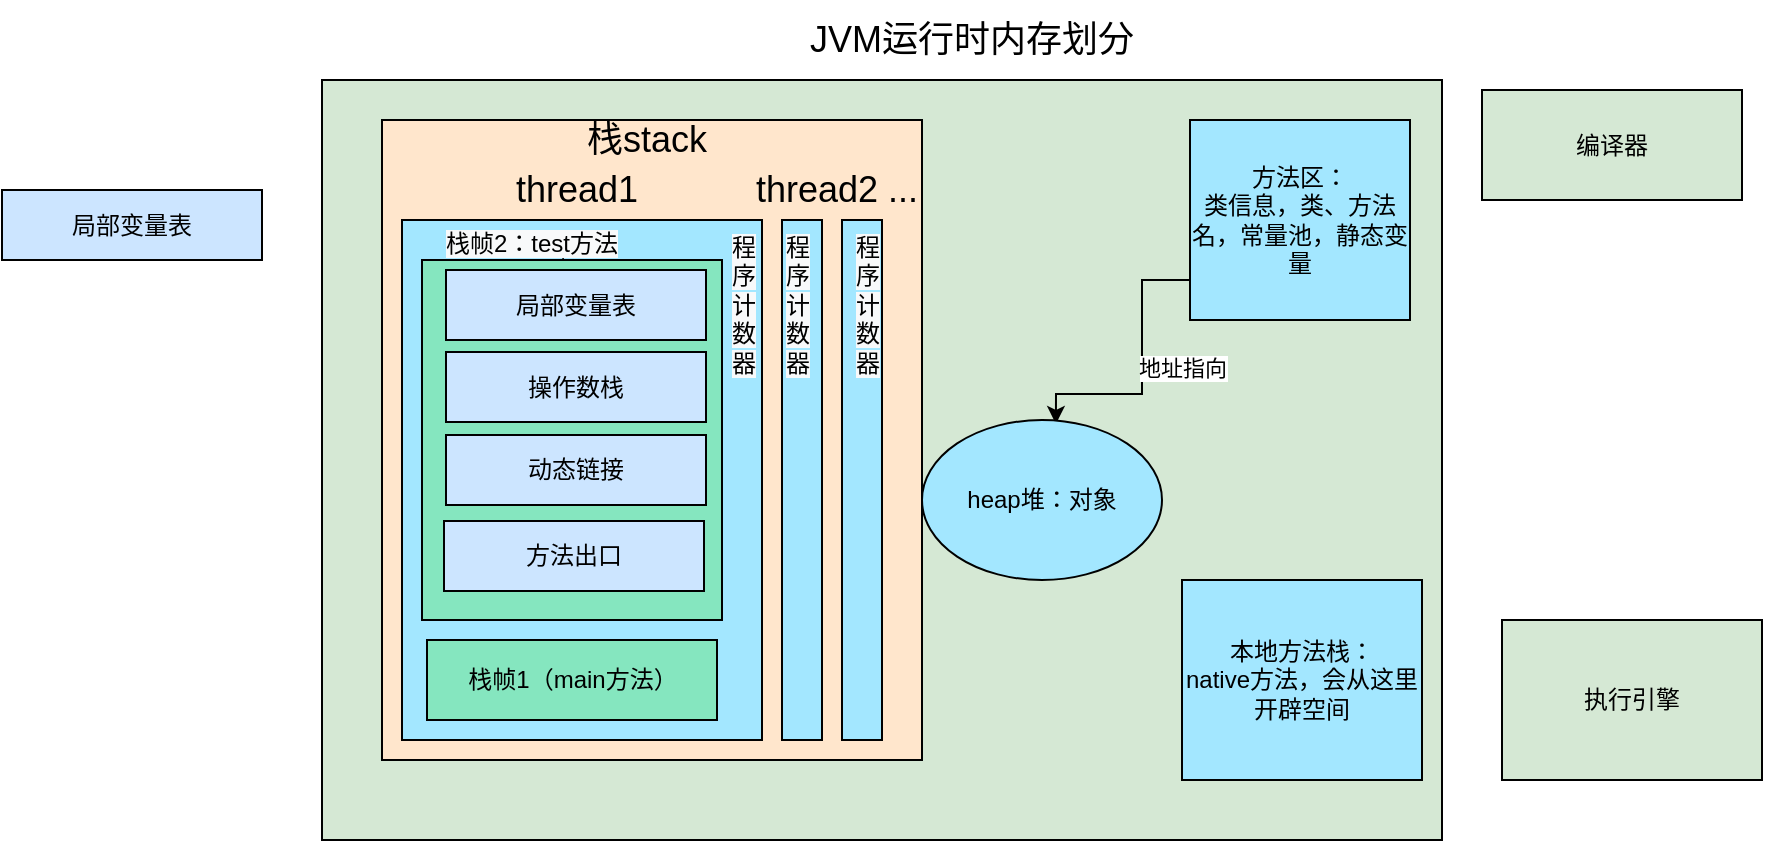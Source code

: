 <mxfile version="14.5.8" type="github">
  <diagram id="-tPKUvdFry7qOBt_xG3p" name="第 1 页">
    <mxGraphModel dx="2489" dy="763" grid="1" gridSize="10" guides="1" tooltips="1" connect="1" arrows="1" fold="1" page="1" pageScale="1" pageWidth="827" pageHeight="1169" math="0" shadow="0">
      <root>
        <mxCell id="0" />
        <mxCell id="1" parent="0" />
        <mxCell id="2iYeHYmOoIRAlwhhW6ec-1" value="" style="rounded=0;whiteSpace=wrap;html=1;fillColor=#D5E8D4;" vertex="1" parent="1">
          <mxGeometry x="40" y="40" width="560" height="380" as="geometry" />
        </mxCell>
        <mxCell id="2iYeHYmOoIRAlwhhW6ec-2" value="&lt;font style=&quot;font-size: 18px&quot;&gt;JVM运行时内存划分&lt;/font&gt;" style="text;html=1;strokeColor=none;fillColor=none;align=center;verticalAlign=middle;whiteSpace=wrap;rounded=0;" vertex="1" parent="1">
          <mxGeometry x="190" width="350" height="40" as="geometry" />
        </mxCell>
        <mxCell id="2iYeHYmOoIRAlwhhW6ec-3" value="" style="rounded=0;whiteSpace=wrap;html=1;fillColor=#FFE6CC;" vertex="1" parent="1">
          <mxGeometry x="70" y="60" width="270" height="320" as="geometry" />
        </mxCell>
        <mxCell id="2iYeHYmOoIRAlwhhW6ec-4" value="编译器" style="rounded=0;whiteSpace=wrap;html=1;fillColor=#D5E8D4;" vertex="1" parent="1">
          <mxGeometry x="620" y="45" width="130" height="55" as="geometry" />
        </mxCell>
        <mxCell id="2iYeHYmOoIRAlwhhW6ec-5" value="执行引擎" style="rounded=0;whiteSpace=wrap;html=1;fillColor=#D5E8D4;" vertex="1" parent="1">
          <mxGeometry x="630" y="310" width="130" height="80" as="geometry" />
        </mxCell>
        <mxCell id="2iYeHYmOoIRAlwhhW6ec-33" style="edgeStyle=orthogonalEdgeStyle;rounded=0;orthogonalLoop=1;jettySize=auto;html=1;entryX=0.558;entryY=0.025;entryDx=0;entryDy=0;entryPerimeter=0;" edge="1" parent="1" source="2iYeHYmOoIRAlwhhW6ec-7" target="2iYeHYmOoIRAlwhhW6ec-8">
          <mxGeometry relative="1" as="geometry">
            <Array as="points">
              <mxPoint x="450" y="140" />
              <mxPoint x="450" y="197" />
            </Array>
          </mxGeometry>
        </mxCell>
        <mxCell id="2iYeHYmOoIRAlwhhW6ec-34" value="地址指向" style="edgeLabel;html=1;align=center;verticalAlign=middle;resizable=0;points=[];" vertex="1" connectable="0" parent="2iYeHYmOoIRAlwhhW6ec-33">
          <mxGeometry x="-0.087" y="1" relative="1" as="geometry">
            <mxPoint x="19" y="4" as="offset" />
          </mxGeometry>
        </mxCell>
        <mxCell id="2iYeHYmOoIRAlwhhW6ec-7" value="方法区：&lt;br&gt;类信息，类、方法名，常量池，静态变量" style="rounded=0;whiteSpace=wrap;html=1;fillColor=#A3E7FF;" vertex="1" parent="1">
          <mxGeometry x="474" y="60" width="110" height="100" as="geometry" />
        </mxCell>
        <mxCell id="2iYeHYmOoIRAlwhhW6ec-8" value="heap堆：对象" style="ellipse;whiteSpace=wrap;html=1;fillColor=#A3E7FF;" vertex="1" parent="1">
          <mxGeometry x="340" y="210" width="120" height="80" as="geometry" />
        </mxCell>
        <mxCell id="2iYeHYmOoIRAlwhhW6ec-54" value="本地方法栈：&lt;br&gt;native方法，会从这里开辟空间" style="rounded=0;whiteSpace=wrap;html=1;fillColor=#A3E7FF;" vertex="1" parent="1">
          <mxGeometry x="470" y="290" width="120" height="100" as="geometry" />
        </mxCell>
        <mxCell id="2iYeHYmOoIRAlwhhW6ec-55" value="" style="rounded=0;whiteSpace=wrap;html=1;fillColor=#A3E7FF;" vertex="1" parent="1">
          <mxGeometry x="80" y="110" width="180" height="260" as="geometry" />
        </mxCell>
        <mxCell id="2iYeHYmOoIRAlwhhW6ec-57" value="&lt;font style=&quot;font-size: 18px&quot;&gt;栈stack&lt;/font&gt;" style="text;html=1;strokeColor=none;fillColor=none;align=center;verticalAlign=middle;whiteSpace=wrap;rounded=0;" vertex="1" parent="1">
          <mxGeometry x="65" y="50" width="275" height="40" as="geometry" />
        </mxCell>
        <mxCell id="2iYeHYmOoIRAlwhhW6ec-58" value="栈帧1（main方法）" style="rounded=0;whiteSpace=wrap;html=1;fillColor=#85E6BF;" vertex="1" parent="1">
          <mxGeometry x="92.5" y="320" width="145" height="40" as="geometry" />
        </mxCell>
        <mxCell id="2iYeHYmOoIRAlwhhW6ec-59" value="" style="rounded=0;whiteSpace=wrap;html=1;fillColor=#85E6BF;" vertex="1" parent="1">
          <mxGeometry x="90" y="130" width="150" height="180" as="geometry" />
        </mxCell>
        <mxCell id="2iYeHYmOoIRAlwhhW6ec-61" value="" style="edgeStyle=none;orthogonalLoop=1;jettySize=auto;html=1;" edge="1" parent="1" source="2iYeHYmOoIRAlwhhW6ec-60" target="2iYeHYmOoIRAlwhhW6ec-59">
          <mxGeometry relative="1" as="geometry" />
        </mxCell>
        <mxCell id="2iYeHYmOoIRAlwhhW6ec-60" value="&lt;span style=&quot;color: rgb(0 , 0 , 0) ; font-family: &amp;#34;helvetica&amp;#34; ; font-size: 12px ; font-style: normal ; font-weight: 400 ; letter-spacing: normal ; text-align: center ; text-indent: 0px ; text-transform: none ; word-spacing: 0px ; background-color: rgb(248 , 249 , 250) ; display: inline ; float: none&quot;&gt;栈帧2：test方法&lt;/span&gt;" style="text;whiteSpace=wrap;html=1;" vertex="1" parent="1">
          <mxGeometry x="100" y="108" width="120" height="20" as="geometry" />
        </mxCell>
        <mxCell id="2iYeHYmOoIRAlwhhW6ec-62" value="局部变量表" style="rounded=0;whiteSpace=wrap;html=1;fillColor=#CCE5FF;" vertex="1" parent="1">
          <mxGeometry x="102" y="135" width="130" height="35" as="geometry" />
        </mxCell>
        <mxCell id="2iYeHYmOoIRAlwhhW6ec-63" value="操作数栈" style="rounded=0;whiteSpace=wrap;html=1;fillColor=#CCE5FF;" vertex="1" parent="1">
          <mxGeometry x="102" y="176" width="130" height="35" as="geometry" />
        </mxCell>
        <mxCell id="2iYeHYmOoIRAlwhhW6ec-64" value="动态链接" style="rounded=0;whiteSpace=wrap;html=1;fillColor=#CCE5FF;" vertex="1" parent="1">
          <mxGeometry x="102" y="217.5" width="130" height="35" as="geometry" />
        </mxCell>
        <mxCell id="2iYeHYmOoIRAlwhhW6ec-65" value="方法出口" style="rounded=0;whiteSpace=wrap;html=1;fillColor=#CCE5FF;" vertex="1" parent="1">
          <mxGeometry x="101" y="260.5" width="130" height="35" as="geometry" />
        </mxCell>
        <mxCell id="2iYeHYmOoIRAlwhhW6ec-67" value="&lt;span style=&quot;color: rgb(0 , 0 , 0) ; font-family: &amp;#34;helvetica&amp;#34; ; font-size: 12px ; font-style: normal ; font-weight: 400 ; letter-spacing: normal ; text-align: center ; text-indent: 0px ; text-transform: none ; word-spacing: 0px ; background-color: rgb(248 , 249 , 250) ; display: inline ; float: none&quot;&gt;程序计数器&lt;/span&gt;" style="text;whiteSpace=wrap;html=1;" vertex="1" parent="1">
          <mxGeometry x="243" y="110" width="20" height="112" as="geometry" />
        </mxCell>
        <mxCell id="2iYeHYmOoIRAlwhhW6ec-68" style="edgeStyle=none;orthogonalLoop=1;jettySize=auto;html=1;exitX=1;exitY=0.25;exitDx=0;exitDy=0;" edge="1" parent="1" source="2iYeHYmOoIRAlwhhW6ec-67" target="2iYeHYmOoIRAlwhhW6ec-67">
          <mxGeometry relative="1" as="geometry" />
        </mxCell>
        <mxCell id="2iYeHYmOoIRAlwhhW6ec-69" value="" style="rounded=0;whiteSpace=wrap;html=1;fillColor=#A3E7FF;" vertex="1" parent="1">
          <mxGeometry x="270" y="110" width="20" height="260" as="geometry" />
        </mxCell>
        <mxCell id="2iYeHYmOoIRAlwhhW6ec-70" value="" style="rounded=0;whiteSpace=wrap;html=1;fillColor=#A3E7FF;" vertex="1" parent="1">
          <mxGeometry x="300" y="110" width="20" height="260" as="geometry" />
        </mxCell>
        <mxCell id="2iYeHYmOoIRAlwhhW6ec-72" value="&lt;font style=&quot;font-size: 18px&quot;&gt;thread1&lt;/font&gt;" style="text;html=1;strokeColor=none;fillColor=none;align=center;verticalAlign=middle;whiteSpace=wrap;rounded=0;" vertex="1" parent="1">
          <mxGeometry x="29.5" y="75" width="275" height="40" as="geometry" />
        </mxCell>
        <mxCell id="2iYeHYmOoIRAlwhhW6ec-73" value="&lt;font style=&quot;font-size: 18px&quot;&gt;thread2 ...&lt;/font&gt;" style="text;html=1;strokeColor=none;fillColor=none;align=center;verticalAlign=middle;whiteSpace=wrap;rounded=0;" vertex="1" parent="1">
          <mxGeometry x="160" y="75" width="275" height="40" as="geometry" />
        </mxCell>
        <mxCell id="2iYeHYmOoIRAlwhhW6ec-74" value="&lt;span style=&quot;color: rgb(0 , 0 , 0) ; font-family: &amp;#34;helvetica&amp;#34; ; font-size: 12px ; font-style: normal ; font-weight: 400 ; letter-spacing: normal ; text-align: center ; text-indent: 0px ; text-transform: none ; word-spacing: 0px ; background-color: rgb(248 , 249 , 250) ; display: inline ; float: none&quot;&gt;程序计数器&lt;/span&gt;" style="text;whiteSpace=wrap;html=1;" vertex="1" parent="1">
          <mxGeometry x="270" y="110" width="20" height="112" as="geometry" />
        </mxCell>
        <mxCell id="2iYeHYmOoIRAlwhhW6ec-75" value="&lt;span style=&quot;color: rgb(0 , 0 , 0) ; font-family: &amp;#34;helvetica&amp;#34; ; font-size: 12px ; font-style: normal ; font-weight: 400 ; letter-spacing: normal ; text-align: center ; text-indent: 0px ; text-transform: none ; word-spacing: 0px ; background-color: rgb(248 , 249 , 250) ; display: inline ; float: none&quot;&gt;程序计数器&lt;/span&gt;" style="text;whiteSpace=wrap;html=1;" vertex="1" parent="1">
          <mxGeometry x="304.5" y="110" width="20" height="112" as="geometry" />
        </mxCell>
        <mxCell id="2iYeHYmOoIRAlwhhW6ec-77" value="局部变量表" style="rounded=0;whiteSpace=wrap;html=1;fillColor=#CCE5FF;" vertex="1" parent="1">
          <mxGeometry x="-120" y="95" width="130" height="35" as="geometry" />
        </mxCell>
      </root>
    </mxGraphModel>
  </diagram>
</mxfile>
